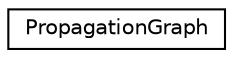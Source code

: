 digraph "Graphical Class Hierarchy"
{
 // LATEX_PDF_SIZE
  edge [fontname="Helvetica",fontsize="10",labelfontname="Helvetica",labelfontsize="10"];
  node [fontname="Helvetica",fontsize="10",shape=record];
  rankdir="LR";
  Node0 [label="PropagationGraph",height=0.2,width=0.4,color="black", fillcolor="white", style="filled",URL="$classoperations__research_1_1sat_1_1_propagation_graph.html",tooltip=" "];
}
